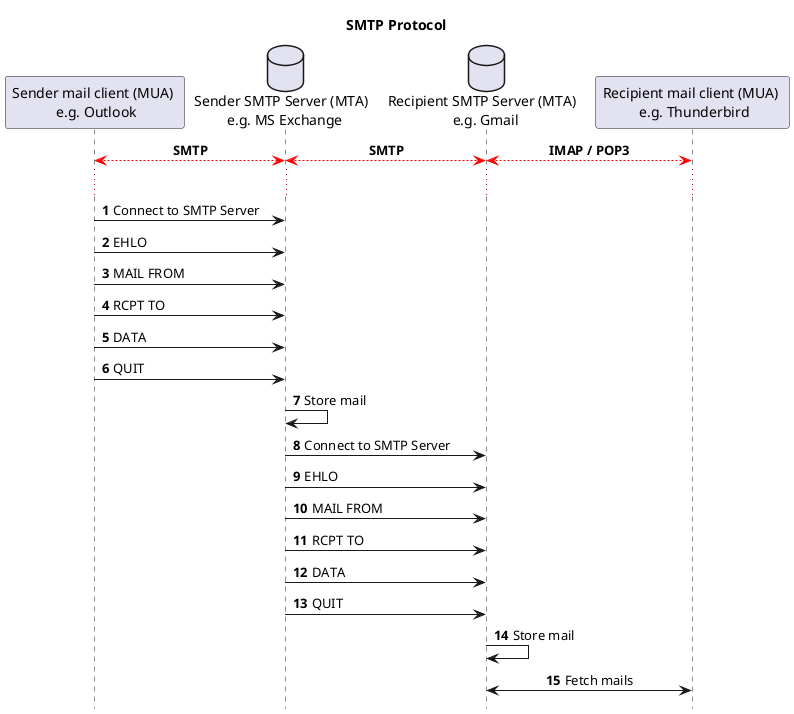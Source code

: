 @startuml a-focus-on-the-smtp-protocol
skinparam boxPadding 100
skinparam maxMessageSize 150
skinparam noteTextAlignment center
skinparam sequenceMessageAlign direction
skinparam wrapWidth 250
autonumber
hide footbox

!pragma teoz true

title "SMTP Protocol"

participant "Sender mail client (MUA) \n e.g. Outlook" as ClientApp1
Database "Sender SMTP Server (MTA) \n e.g. MS Exchange" as SMTPServer1
Database "Recipient SMTP Server (MTA) \n e.g. Gmail" as SMTPServer2
participant "Recipient mail client (MUA) \n e.g. Thunderbird" as ClientApp2

autonumber stop

ClientApp1 <-[#red]-> SMTPServer1: **SMTP**
& SMTPServer1 <-[#red]-> SMTPServer2: **SMTP**
& SMTPServer2 <-[#red]-> ClientApp2: **IMAP / POP3**

autonumber resume

...

ClientApp1 -> SMTPServer1: Connect to SMTP Server
ClientApp1 -> SMTPServer1: EHLO
ClientApp1 -> SMTPServer1: MAIL FROM
ClientApp1 -> SMTPServer1: RCPT TO
ClientApp1 -> SMTPServer1: DATA
ClientApp1 -> SMTPServer1: QUIT

SMTPServer1 -> SMTPServer1: Store mail

SMTPServer1 -> SMTPServer2: Connect to SMTP Server
SMTPServer1 -> SMTPServer2: EHLO
SMTPServer1 -> SMTPServer2: MAIL FROM
SMTPServer1 -> SMTPServer2: RCPT TO
SMTPServer1 -> SMTPServer2: DATA
SMTPServer1 -> SMTPServer2: QUIT

SMTPServer2 -> SMTPServer2: Store mail

ClientApp2 <-> SMTPServer2: Fetch mails

@enduml
